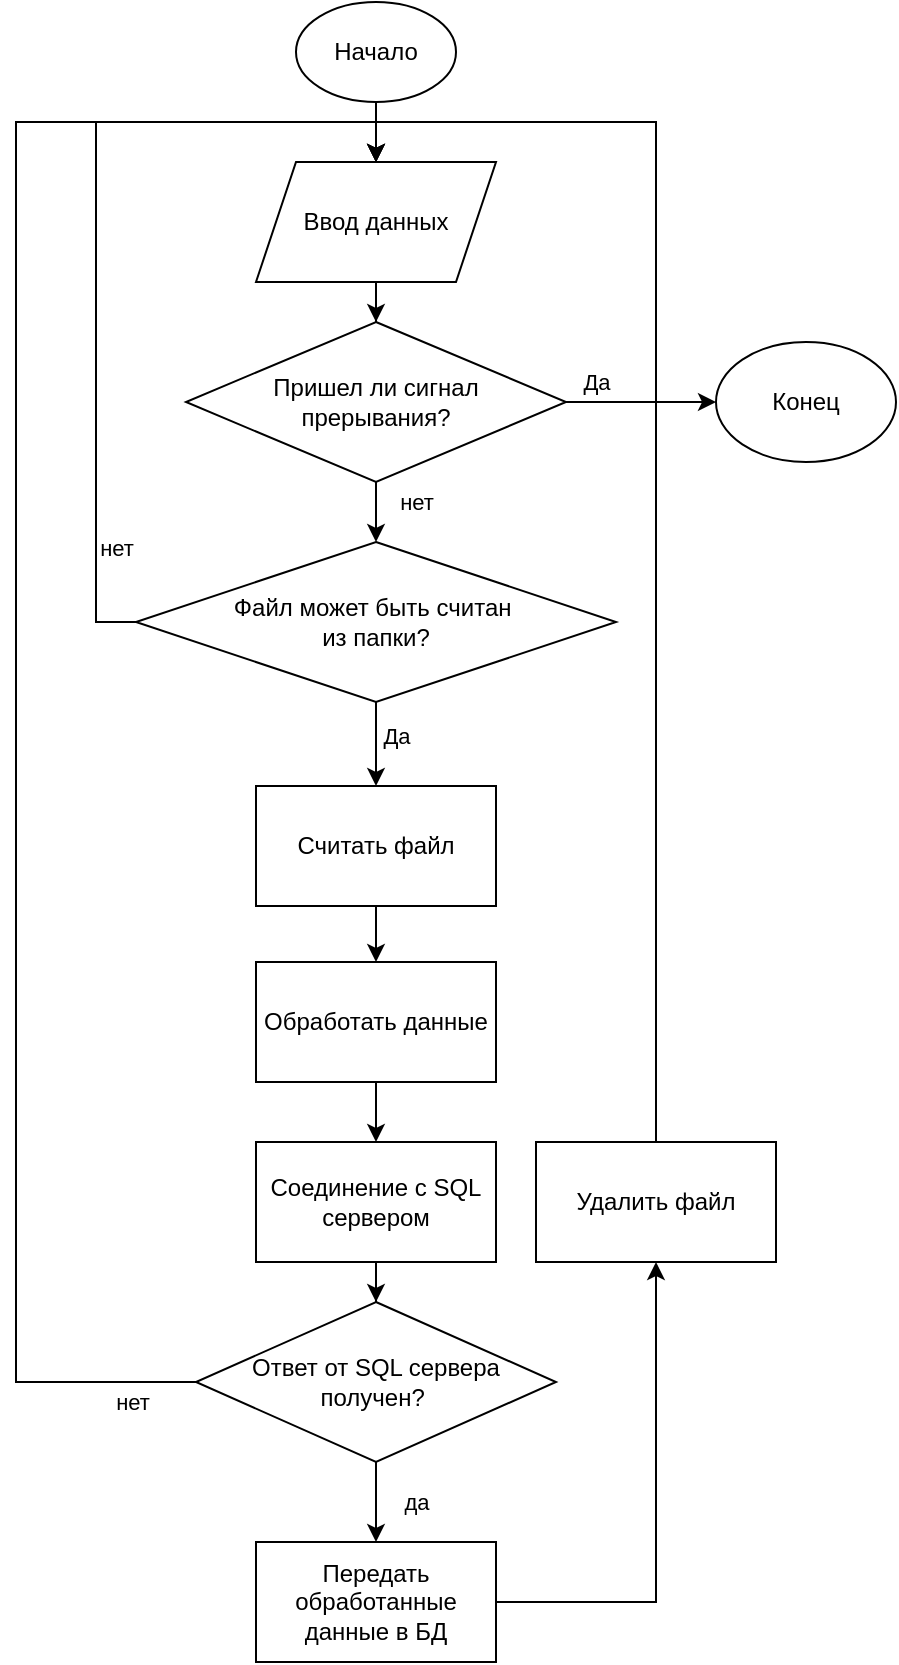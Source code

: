 <mxfile version="15.7.3" type="device"><diagram name="Page-1" id="edf60f1a-56cd-e834-aa8a-f176f3a09ee4"><mxGraphModel dx="1662" dy="1750" grid="1" gridSize="10" guides="1" tooltips="1" connect="1" arrows="1" fold="1" page="1" pageScale="1" pageWidth="1100" pageHeight="850" background="none" math="0" shadow="0"><root><mxCell id="0"/><mxCell id="1" parent="0"/><mxCell id="NwSionLhzCvIIgpZdgUP-5" value="" style="edgeStyle=orthogonalEdgeStyle;rounded=0;orthogonalLoop=1;jettySize=auto;html=1;" parent="1" source="NwSionLhzCvIIgpZdgUP-1" target="NwSionLhzCvIIgpZdgUP-4" edge="1"><mxGeometry relative="1" as="geometry"/></mxCell><mxCell id="NwSionLhzCvIIgpZdgUP-6" value="Да" style="edgeLabel;html=1;align=center;verticalAlign=middle;resizable=0;points=[];" parent="NwSionLhzCvIIgpZdgUP-5" vertex="1" connectable="0"><mxGeometry x="-0.204" y="-1" relative="1" as="geometry"><mxPoint x="11" as="offset"/></mxGeometry></mxCell><mxCell id="NwSionLhzCvIIgpZdgUP-1" value="Файл может быть считан&amp;nbsp;&lt;br&gt;из папки?" style="rhombus;whiteSpace=wrap;html=1;" parent="1" vertex="1"><mxGeometry x="270" y="260" width="240" height="80" as="geometry"/></mxCell><mxCell id="NwSionLhzCvIIgpZdgUP-2" style="edgeStyle=orthogonalEdgeStyle;rounded=0;orthogonalLoop=1;jettySize=auto;html=1;entryX=0.5;entryY=0;entryDx=0;entryDy=0;exitX=0;exitY=0.5;exitDx=0;exitDy=0;" parent="1" source="NwSionLhzCvIIgpZdgUP-1" target="jCFFqn8Zog3IjCpEVtCJ-1" edge="1"><mxGeometry relative="1" as="geometry"><Array as="points"><mxPoint x="250" y="300"/><mxPoint x="250" y="50"/><mxPoint x="390" y="50"/></Array></mxGeometry></mxCell><mxCell id="NwSionLhzCvIIgpZdgUP-3" value="нет" style="edgeLabel;html=1;align=center;verticalAlign=middle;resizable=0;points=[];" parent="NwSionLhzCvIIgpZdgUP-2" vertex="1" connectable="0"><mxGeometry x="-0.507" y="-1" relative="1" as="geometry"><mxPoint x="9" y="49" as="offset"/></mxGeometry></mxCell><mxCell id="NwSionLhzCvIIgpZdgUP-8" value="" style="edgeStyle=orthogonalEdgeStyle;rounded=0;orthogonalLoop=1;jettySize=auto;html=1;" parent="1" source="NwSionLhzCvIIgpZdgUP-4" target="NwSionLhzCvIIgpZdgUP-7" edge="1"><mxGeometry relative="1" as="geometry"/></mxCell><mxCell id="NwSionLhzCvIIgpZdgUP-4" value="Считать файл" style="whiteSpace=wrap;html=1;" parent="1" vertex="1"><mxGeometry x="330" y="382" width="120" height="60" as="geometry"/></mxCell><mxCell id="NwSionLhzCvIIgpZdgUP-10" value="" style="edgeStyle=orthogonalEdgeStyle;rounded=0;orthogonalLoop=1;jettySize=auto;html=1;" parent="1" source="NwSionLhzCvIIgpZdgUP-7" target="NwSionLhzCvIIgpZdgUP-9" edge="1"><mxGeometry relative="1" as="geometry"/></mxCell><mxCell id="NwSionLhzCvIIgpZdgUP-7" value="Обработать данные" style="whiteSpace=wrap;html=1;" parent="1" vertex="1"><mxGeometry x="330" y="470" width="120" height="60" as="geometry"/></mxCell><mxCell id="NwSionLhzCvIIgpZdgUP-14" value="" style="edgeStyle=orthogonalEdgeStyle;rounded=0;orthogonalLoop=1;jettySize=auto;html=1;" parent="1" source="NwSionLhzCvIIgpZdgUP-9" target="NwSionLhzCvIIgpZdgUP-13" edge="1"><mxGeometry relative="1" as="geometry"/></mxCell><mxCell id="NwSionLhzCvIIgpZdgUP-9" value="Соединение с SQL сервером" style="whiteSpace=wrap;html=1;" parent="1" vertex="1"><mxGeometry x="330" y="560" width="120" height="60" as="geometry"/></mxCell><mxCell id="NwSionLhzCvIIgpZdgUP-15" style="edgeStyle=orthogonalEdgeStyle;rounded=0;orthogonalLoop=1;jettySize=auto;html=1;entryX=0.5;entryY=0;entryDx=0;entryDy=0;" parent="1" source="NwSionLhzCvIIgpZdgUP-13" target="jCFFqn8Zog3IjCpEVtCJ-1" edge="1"><mxGeometry relative="1" as="geometry"><Array as="points"><mxPoint x="210" y="680"/><mxPoint x="210" y="50"/><mxPoint x="390" y="50"/></Array></mxGeometry></mxCell><mxCell id="NwSionLhzCvIIgpZdgUP-16" value="нет" style="edgeLabel;html=1;align=center;verticalAlign=middle;resizable=0;points=[];" parent="NwSionLhzCvIIgpZdgUP-15" vertex="1" connectable="0"><mxGeometry x="-0.942" y="1" relative="1" as="geometry"><mxPoint x="-6" y="9" as="offset"/></mxGeometry></mxCell><mxCell id="NwSionLhzCvIIgpZdgUP-18" value="да" style="edgeStyle=orthogonalEdgeStyle;rounded=0;orthogonalLoop=1;jettySize=auto;html=1;" parent="1" source="NwSionLhzCvIIgpZdgUP-13" target="NwSionLhzCvIIgpZdgUP-17" edge="1"><mxGeometry y="20" relative="1" as="geometry"><mxPoint as="offset"/></mxGeometry></mxCell><mxCell id="NwSionLhzCvIIgpZdgUP-13" value="Ответ от SQL сервера получен?&amp;nbsp;" style="rhombus;whiteSpace=wrap;html=1;" parent="1" vertex="1"><mxGeometry x="300" y="640" width="180" height="80" as="geometry"/></mxCell><mxCell id="jCFFqn8Zog3IjCpEVtCJ-9" style="edgeStyle=orthogonalEdgeStyle;rounded=0;orthogonalLoop=1;jettySize=auto;html=1;entryX=0.5;entryY=1;entryDx=0;entryDy=0;" edge="1" parent="1" source="NwSionLhzCvIIgpZdgUP-17" target="jCFFqn8Zog3IjCpEVtCJ-8"><mxGeometry relative="1" as="geometry"/></mxCell><mxCell id="NwSionLhzCvIIgpZdgUP-17" value="Передать обработанные данные в БД" style="whiteSpace=wrap;html=1;" parent="1" vertex="1"><mxGeometry x="330" y="760" width="120" height="60" as="geometry"/></mxCell><mxCell id="NwSionLhzCvIIgpZdgUP-21" style="edgeStyle=orthogonalEdgeStyle;rounded=0;orthogonalLoop=1;jettySize=auto;html=1;entryX=0.5;entryY=0;entryDx=0;entryDy=0;" parent="1" source="NwSionLhzCvIIgpZdgUP-20" target="jCFFqn8Zog3IjCpEVtCJ-1" edge="1"><mxGeometry relative="1" as="geometry"/></mxCell><mxCell id="NwSionLhzCvIIgpZdgUP-20" value="Начало" style="ellipse;whiteSpace=wrap;html=1;" parent="1" vertex="1"><mxGeometry x="350" y="-10" width="80" height="50" as="geometry"/></mxCell><mxCell id="jCFFqn8Zog3IjCpEVtCJ-3" value="" style="edgeStyle=orthogonalEdgeStyle;rounded=0;orthogonalLoop=1;jettySize=auto;html=1;" edge="1" parent="1" source="jCFFqn8Zog3IjCpEVtCJ-1" target="jCFFqn8Zog3IjCpEVtCJ-2"><mxGeometry relative="1" as="geometry"/></mxCell><mxCell id="jCFFqn8Zog3IjCpEVtCJ-1" value="Ввод данных" style="shape=parallelogram;perimeter=parallelogramPerimeter;whiteSpace=wrap;html=1;fixedSize=1;" vertex="1" parent="1"><mxGeometry x="330" y="70" width="120" height="60" as="geometry"/></mxCell><mxCell id="jCFFqn8Zog3IjCpEVtCJ-4" value="нет" style="edgeStyle=orthogonalEdgeStyle;rounded=0;orthogonalLoop=1;jettySize=auto;html=1;exitX=0.5;exitY=1;exitDx=0;exitDy=0;entryX=0.5;entryY=0;entryDx=0;entryDy=0;" edge="1" parent="1" source="jCFFqn8Zog3IjCpEVtCJ-2" target="NwSionLhzCvIIgpZdgUP-1"><mxGeometry x="-0.333" y="20" relative="1" as="geometry"><mxPoint as="offset"/></mxGeometry></mxCell><mxCell id="jCFFqn8Zog3IjCpEVtCJ-5" style="edgeStyle=orthogonalEdgeStyle;rounded=0;orthogonalLoop=1;jettySize=auto;html=1;entryX=0;entryY=0.5;entryDx=0;entryDy=0;" edge="1" parent="1" source="jCFFqn8Zog3IjCpEVtCJ-2" target="jCFFqn8Zog3IjCpEVtCJ-7"><mxGeometry relative="1" as="geometry"><mxPoint x="560" y="190" as="targetPoint"/></mxGeometry></mxCell><mxCell id="jCFFqn8Zog3IjCpEVtCJ-6" value="Да" style="edgeLabel;html=1;align=center;verticalAlign=middle;resizable=0;points=[];" vertex="1" connectable="0" parent="jCFFqn8Zog3IjCpEVtCJ-5"><mxGeometry x="-0.343" y="1" relative="1" as="geometry"><mxPoint x="-10" y="-9" as="offset"/></mxGeometry></mxCell><mxCell id="jCFFqn8Zog3IjCpEVtCJ-2" value="Пришел ли сигнал &lt;br&gt;прерывания?" style="rhombus;whiteSpace=wrap;html=1;" vertex="1" parent="1"><mxGeometry x="295" y="150" width="190" height="80" as="geometry"/></mxCell><mxCell id="jCFFqn8Zog3IjCpEVtCJ-7" value="Конец" style="ellipse;whiteSpace=wrap;html=1;" vertex="1" parent="1"><mxGeometry x="560" y="160" width="90" height="60" as="geometry"/></mxCell><mxCell id="jCFFqn8Zog3IjCpEVtCJ-10" style="edgeStyle=orthogonalEdgeStyle;rounded=0;orthogonalLoop=1;jettySize=auto;html=1;exitX=0.5;exitY=0;exitDx=0;exitDy=0;entryX=0.5;entryY=0;entryDx=0;entryDy=0;" edge="1" parent="1" source="jCFFqn8Zog3IjCpEVtCJ-8" target="jCFFqn8Zog3IjCpEVtCJ-1"><mxGeometry relative="1" as="geometry"/></mxCell><mxCell id="jCFFqn8Zog3IjCpEVtCJ-8" value="Удалить файл" style="rounded=0;whiteSpace=wrap;html=1;" vertex="1" parent="1"><mxGeometry x="470" y="560" width="120" height="60" as="geometry"/></mxCell></root></mxGraphModel></diagram></mxfile>